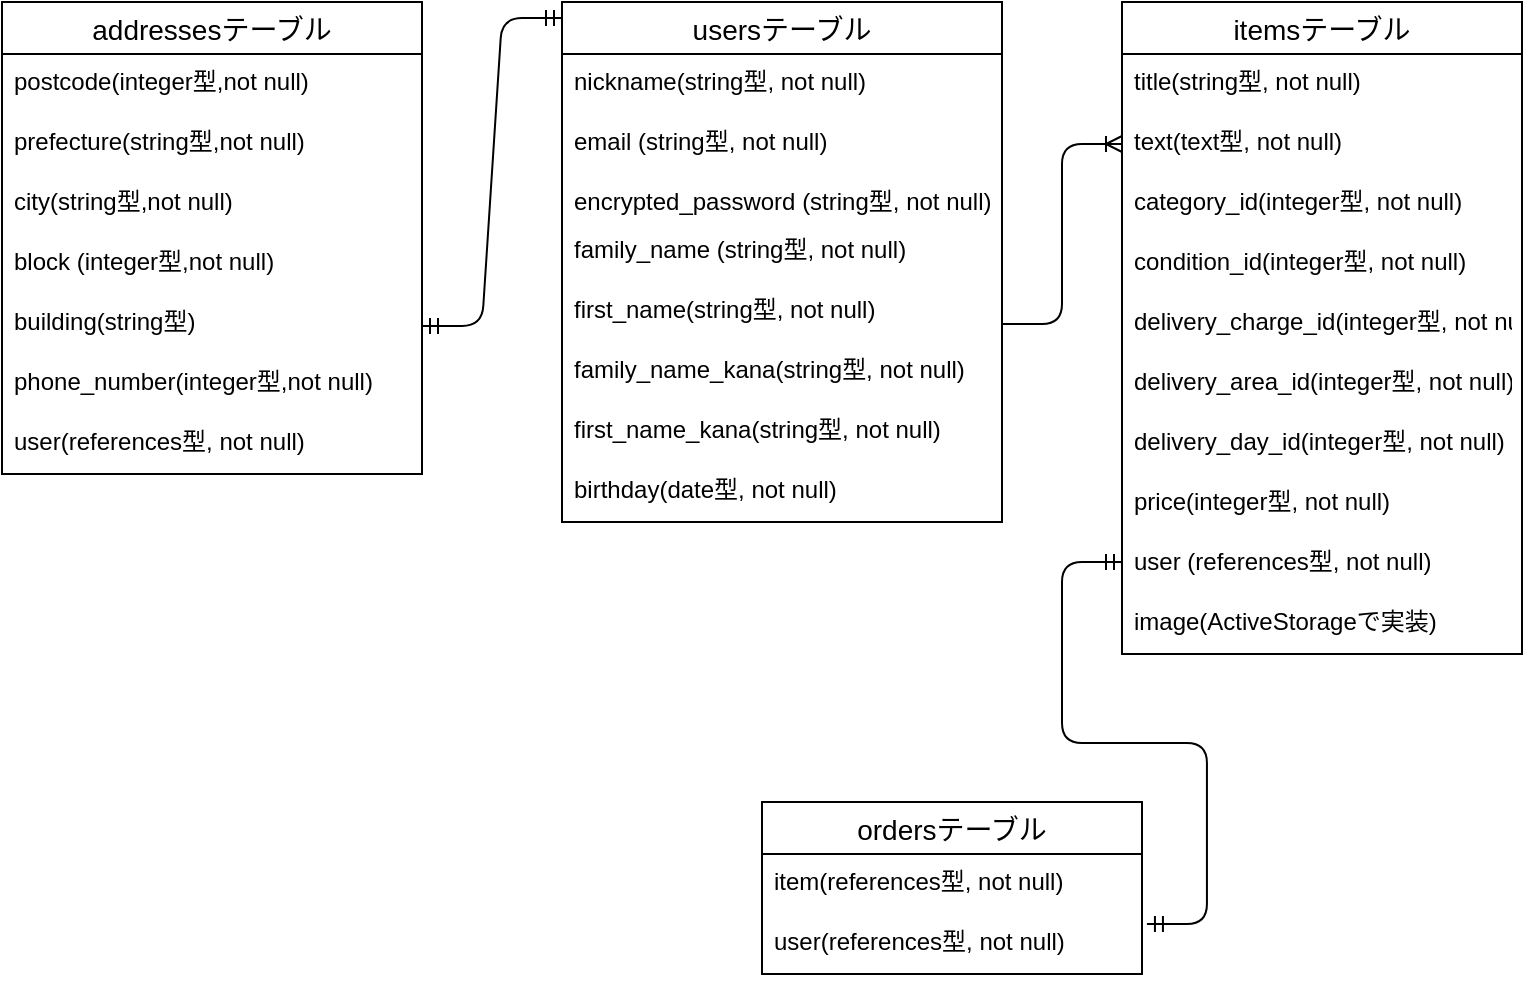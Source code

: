 <mxfile>
    <diagram id="rcX6kIL22beAnBUS7pFm" name="ページ1">
        <mxGraphModel dx="943" dy="356" grid="1" gridSize="10" guides="1" tooltips="1" connect="0" arrows="0" fold="1" page="1" pageScale="1" pageWidth="850" pageHeight="1100" math="0" shadow="0">
            <root>
                <mxCell id="0"/>
                <mxCell id="1" parent="0"/>
                <mxCell id="2" value="usersテーブル" style="swimlane;fontStyle=0;childLayout=stackLayout;horizontal=1;startSize=26;horizontalStack=0;resizeParent=1;resizeParentMax=0;resizeLast=0;collapsible=1;marginBottom=0;align=center;fontSize=14;" parent="1" vertex="1">
                    <mxGeometry x="280" y="120" width="220" height="260" as="geometry">
                        <mxRectangle x="79" y="120" width="120" height="26" as="alternateBounds"/>
                    </mxGeometry>
                </mxCell>
                <mxCell id="3" value="nickname(string型, not null)" style="text;strokeColor=none;fillColor=none;spacingLeft=4;spacingRight=4;overflow=hidden;rotatable=0;points=[[0,0.5],[1,0.5]];portConstraint=eastwest;fontSize=12;" parent="2" vertex="1">
                    <mxGeometry y="26" width="220" height="30" as="geometry"/>
                </mxCell>
                <mxCell id="4" value="email (string型, not null)&#10;" style="text;strokeColor=none;fillColor=none;spacingLeft=4;spacingRight=4;overflow=hidden;rotatable=0;points=[[0,0.5],[1,0.5]];portConstraint=eastwest;fontSize=12;" parent="2" vertex="1">
                    <mxGeometry y="56" width="220" height="30" as="geometry"/>
                </mxCell>
                <mxCell id="5" value="encrypted_password (string型, not null)&#10;" style="text;strokeColor=none;fillColor=none;spacingLeft=4;spacingRight=4;overflow=hidden;rotatable=0;points=[[0,0.5],[1,0.5]];portConstraint=eastwest;fontSize=12;" parent="2" vertex="1">
                    <mxGeometry y="86" width="220" height="24" as="geometry"/>
                </mxCell>
                <mxCell id="15" value="family_name (string型, not null)" style="text;strokeColor=none;fillColor=none;spacingLeft=4;spacingRight=4;overflow=hidden;rotatable=0;points=[[0,0.5],[1,0.5]];portConstraint=eastwest;fontSize=12;labelBackgroundColor=none;align=left;" parent="2" vertex="1">
                    <mxGeometry y="110" width="220" height="30" as="geometry"/>
                </mxCell>
                <mxCell id="16" value="first_name(string型, not null)" style="text;strokeColor=none;fillColor=none;spacingLeft=4;spacingRight=4;overflow=hidden;rotatable=0;points=[[0,0.5],[1,0.5]];portConstraint=eastwest;fontSize=12;labelBackgroundColor=none;align=left;" parent="2" vertex="1">
                    <mxGeometry y="140" width="220" height="30" as="geometry"/>
                </mxCell>
                <mxCell id="17" value="family_name_kana(string型, not null)" style="text;strokeColor=none;fillColor=none;spacingLeft=4;spacingRight=4;overflow=hidden;rotatable=0;points=[[0,0.5],[1,0.5]];portConstraint=eastwest;fontSize=12;labelBackgroundColor=none;align=left;" parent="2" vertex="1">
                    <mxGeometry y="170" width="220" height="30" as="geometry"/>
                </mxCell>
                <mxCell id="18" value="first_name_kana(string型, not null)" style="text;strokeColor=none;fillColor=none;spacingLeft=4;spacingRight=4;overflow=hidden;rotatable=0;points=[[0,0.5],[1,0.5]];portConstraint=eastwest;fontSize=12;labelBackgroundColor=none;align=left;" parent="2" vertex="1">
                    <mxGeometry y="200" width="220" height="30" as="geometry"/>
                </mxCell>
                <mxCell id="19" value="birthday(date型, not null)" style="text;strokeColor=none;fillColor=none;spacingLeft=4;spacingRight=4;overflow=hidden;rotatable=0;points=[[0,0.5],[1,0.5]];portConstraint=eastwest;fontSize=12;labelBackgroundColor=none;align=left;" parent="2" vertex="1">
                    <mxGeometry y="230" width="220" height="30" as="geometry"/>
                </mxCell>
                <mxCell id="24" value="itemsテーブル" style="swimlane;fontStyle=0;childLayout=stackLayout;horizontal=1;startSize=26;horizontalStack=0;resizeParent=1;resizeParentMax=0;resizeLast=0;collapsible=1;marginBottom=0;align=center;fontSize=14;labelBackgroundColor=none;" parent="1" vertex="1">
                    <mxGeometry x="560" y="120" width="200" height="326" as="geometry"/>
                </mxCell>
                <mxCell id="25" value="title(string型, not null)" style="text;strokeColor=none;fillColor=none;spacingLeft=4;spacingRight=4;overflow=hidden;rotatable=0;points=[[0,0.5],[1,0.5]];portConstraint=eastwest;fontSize=12;" parent="24" vertex="1">
                    <mxGeometry y="26" width="200" height="30" as="geometry"/>
                </mxCell>
                <mxCell id="26" value="text(text型, not null)" style="text;strokeColor=none;fillColor=none;spacingLeft=4;spacingRight=4;overflow=hidden;rotatable=0;points=[[0,0.5],[1,0.5]];portConstraint=eastwest;fontSize=12;" parent="24" vertex="1">
                    <mxGeometry y="56" width="200" height="30" as="geometry"/>
                </mxCell>
                <mxCell id="27" value="category_id(integer型, not null)" style="text;strokeColor=none;fillColor=none;spacingLeft=4;spacingRight=4;overflow=hidden;rotatable=0;points=[[0,0.5],[1,0.5]];portConstraint=eastwest;fontSize=12;" parent="24" vertex="1">
                    <mxGeometry y="86" width="200" height="30" as="geometry"/>
                </mxCell>
                <mxCell id="28" value="condition_id(integer型, not null)" style="text;strokeColor=none;fillColor=none;spacingLeft=4;spacingRight=4;overflow=hidden;rotatable=0;points=[[0,0.5],[1,0.5]];portConstraint=eastwest;fontSize=12;labelBackgroundColor=none;align=left;" parent="24" vertex="1">
                    <mxGeometry y="116" width="200" height="30" as="geometry"/>
                </mxCell>
                <mxCell id="29" value="delivery_charge_id(integer型, not null)" style="text;strokeColor=none;fillColor=none;spacingLeft=4;spacingRight=4;overflow=hidden;rotatable=0;points=[[0,0.5],[1,0.5]];portConstraint=eastwest;fontSize=12;labelBackgroundColor=none;align=left;" parent="24" vertex="1">
                    <mxGeometry y="146" width="200" height="30" as="geometry"/>
                </mxCell>
                <mxCell id="31" value="delivery_area_id(integer型, not null)" style="text;strokeColor=none;fillColor=none;spacingLeft=4;spacingRight=4;overflow=hidden;rotatable=0;points=[[0,0.5],[1,0.5]];portConstraint=eastwest;fontSize=12;labelBackgroundColor=none;align=left;" parent="24" vertex="1">
                    <mxGeometry y="176" width="200" height="30" as="geometry"/>
                </mxCell>
                <mxCell id="30" value="delivery_day_id(integer型, not null)" style="text;strokeColor=none;fillColor=none;spacingLeft=4;spacingRight=4;overflow=hidden;rotatable=0;points=[[0,0.5],[1,0.5]];portConstraint=eastwest;fontSize=12;labelBackgroundColor=none;align=left;" parent="24" vertex="1">
                    <mxGeometry y="206" width="200" height="30" as="geometry"/>
                </mxCell>
                <mxCell id="33" value="price(integer型, not null)" style="text;strokeColor=none;fillColor=none;spacingLeft=4;spacingRight=4;overflow=hidden;rotatable=0;points=[[0,0.5],[1,0.5]];portConstraint=eastwest;fontSize=12;labelBackgroundColor=none;align=left;" parent="24" vertex="1">
                    <mxGeometry y="236" width="200" height="30" as="geometry"/>
                </mxCell>
                <mxCell id="34" value="user (references型, not null)" style="text;strokeColor=none;fillColor=none;spacingLeft=4;spacingRight=4;overflow=hidden;rotatable=0;points=[[0,0.5],[1,0.5]];portConstraint=eastwest;fontSize=12;labelBackgroundColor=none;align=left;" parent="24" vertex="1">
                    <mxGeometry y="266" width="200" height="30" as="geometry"/>
                </mxCell>
                <mxCell id="107" value="image(ActiveStorageで実装)" style="text;strokeColor=none;fillColor=none;spacingLeft=4;spacingRight=4;overflow=hidden;rotatable=0;points=[[0,0.5],[1,0.5]];portConstraint=eastwest;fontSize=12;" parent="24" vertex="1">
                    <mxGeometry y="296" width="200" height="30" as="geometry"/>
                </mxCell>
                <mxCell id="35" value="addressesテーブル" style="swimlane;fontStyle=0;childLayout=stackLayout;horizontal=1;startSize=26;horizontalStack=0;resizeParent=1;resizeParentMax=0;resizeLast=0;collapsible=1;marginBottom=0;align=center;fontSize=14;labelBackgroundColor=none;" parent="1" vertex="1">
                    <mxGeometry y="120" width="210" height="236" as="geometry"/>
                </mxCell>
                <mxCell id="36" value="postcode(integer型,not null)&#10;" style="text;strokeColor=none;fillColor=none;spacingLeft=4;spacingRight=4;overflow=hidden;rotatable=0;points=[[0,0.5],[1,0.5]];portConstraint=eastwest;fontSize=12;" parent="35" vertex="1">
                    <mxGeometry y="26" width="210" height="30" as="geometry"/>
                </mxCell>
                <mxCell id="37" value="prefecture(string型,not null)" style="text;strokeColor=none;fillColor=none;spacingLeft=4;spacingRight=4;overflow=hidden;rotatable=0;points=[[0,0.5],[1,0.5]];portConstraint=eastwest;fontSize=12;" parent="35" vertex="1">
                    <mxGeometry y="56" width="210" height="30" as="geometry"/>
                </mxCell>
                <mxCell id="38" value="city(string型,not null)" style="text;strokeColor=none;fillColor=none;spacingLeft=4;spacingRight=4;overflow=hidden;rotatable=0;points=[[0,0.5],[1,0.5]];portConstraint=eastwest;fontSize=12;" parent="35" vertex="1">
                    <mxGeometry y="86" width="210" height="30" as="geometry"/>
                </mxCell>
                <mxCell id="39" value="block (integer型,not null)" style="text;strokeColor=none;fillColor=none;spacingLeft=4;spacingRight=4;overflow=hidden;rotatable=0;points=[[0,0.5],[1,0.5]];portConstraint=eastwest;fontSize=12;" parent="35" vertex="1">
                    <mxGeometry y="116" width="210" height="30" as="geometry"/>
                </mxCell>
                <mxCell id="40" value="building(string型)" style="text;strokeColor=none;fillColor=none;spacingLeft=4;spacingRight=4;overflow=hidden;rotatable=0;points=[[0,0.5],[1,0.5]];portConstraint=eastwest;fontSize=12;" parent="35" vertex="1">
                    <mxGeometry y="146" width="210" height="30" as="geometry"/>
                </mxCell>
                <mxCell id="42" value="phone_number(integer型,not null)" style="text;strokeColor=none;fillColor=none;spacingLeft=4;spacingRight=4;overflow=hidden;rotatable=0;points=[[0,0.5],[1,0.5]];portConstraint=eastwest;fontSize=12;" parent="35" vertex="1">
                    <mxGeometry y="176" width="210" height="30" as="geometry"/>
                </mxCell>
                <mxCell id="41" value="user(references型, not null)" style="text;strokeColor=none;fillColor=none;spacingLeft=4;spacingRight=4;overflow=hidden;rotatable=0;points=[[0,0.5],[1,0.5]];portConstraint=eastwest;fontSize=12;" parent="35" vertex="1">
                    <mxGeometry y="206" width="210" height="30" as="geometry"/>
                </mxCell>
                <mxCell id="43" value="ordersテーブル" style="swimlane;fontStyle=0;childLayout=stackLayout;horizontal=1;startSize=26;horizontalStack=0;resizeParent=1;resizeParentMax=0;resizeLast=0;collapsible=1;marginBottom=0;align=center;fontSize=14;" parent="1" vertex="1">
                    <mxGeometry x="380" y="520" width="190" height="86" as="geometry"/>
                </mxCell>
                <mxCell id="44" value="item(references型, not null)" style="text;strokeColor=none;fillColor=none;spacingLeft=4;spacingRight=4;overflow=hidden;rotatable=0;points=[[0,0.5],[1,0.5]];portConstraint=eastwest;fontSize=12;" parent="43" vertex="1">
                    <mxGeometry y="26" width="190" height="30" as="geometry"/>
                </mxCell>
                <mxCell id="45" value="user(references型, not null)" style="text;strokeColor=none;fillColor=none;spacingLeft=4;spacingRight=4;overflow=hidden;rotatable=0;points=[[0,0.5],[1,0.5]];portConstraint=eastwest;fontSize=12;" parent="43" vertex="1">
                    <mxGeometry y="56" width="190" height="30" as="geometry"/>
                </mxCell>
                <mxCell id="48" value="" style="edgeStyle=entityRelationEdgeStyle;fontSize=12;html=1;endArrow=ERmandOne;startArrow=ERmandOne;entryX=0;entryY=0.031;entryDx=0;entryDy=0;entryPerimeter=0;exitX=1;exitY=0.533;exitDx=0;exitDy=0;exitPerimeter=0;" parent="1" source="40" target="2" edge="1">
                    <mxGeometry width="100" height="100" relative="1" as="geometry">
                        <mxPoint x="160" y="288" as="sourcePoint"/>
                        <mxPoint x="260" y="188" as="targetPoint"/>
                    </mxGeometry>
                </mxCell>
                <mxCell id="49" value="" style="edgeStyle=entityRelationEdgeStyle;fontSize=12;html=1;endArrow=ERoneToMany;" parent="1" target="26" edge="1">
                    <mxGeometry width="100" height="100" relative="1" as="geometry">
                        <mxPoint x="500" y="281" as="sourcePoint"/>
                        <mxPoint x="540" y="180" as="targetPoint"/>
                    </mxGeometry>
                </mxCell>
                <mxCell id="51" value="" style="edgeStyle=entityRelationEdgeStyle;fontSize=12;html=1;endArrow=ERmandOne;startArrow=ERmandOne;exitX=1.013;exitY=0.167;exitDx=0;exitDy=0;exitPerimeter=0;" parent="1" source="45" edge="1">
                    <mxGeometry width="100" height="100" relative="1" as="geometry">
                        <mxPoint x="460" y="500" as="sourcePoint"/>
                        <mxPoint x="560" y="400" as="targetPoint"/>
                    </mxGeometry>
                </mxCell>
            </root>
        </mxGraphModel>
    </diagram>
</mxfile>
